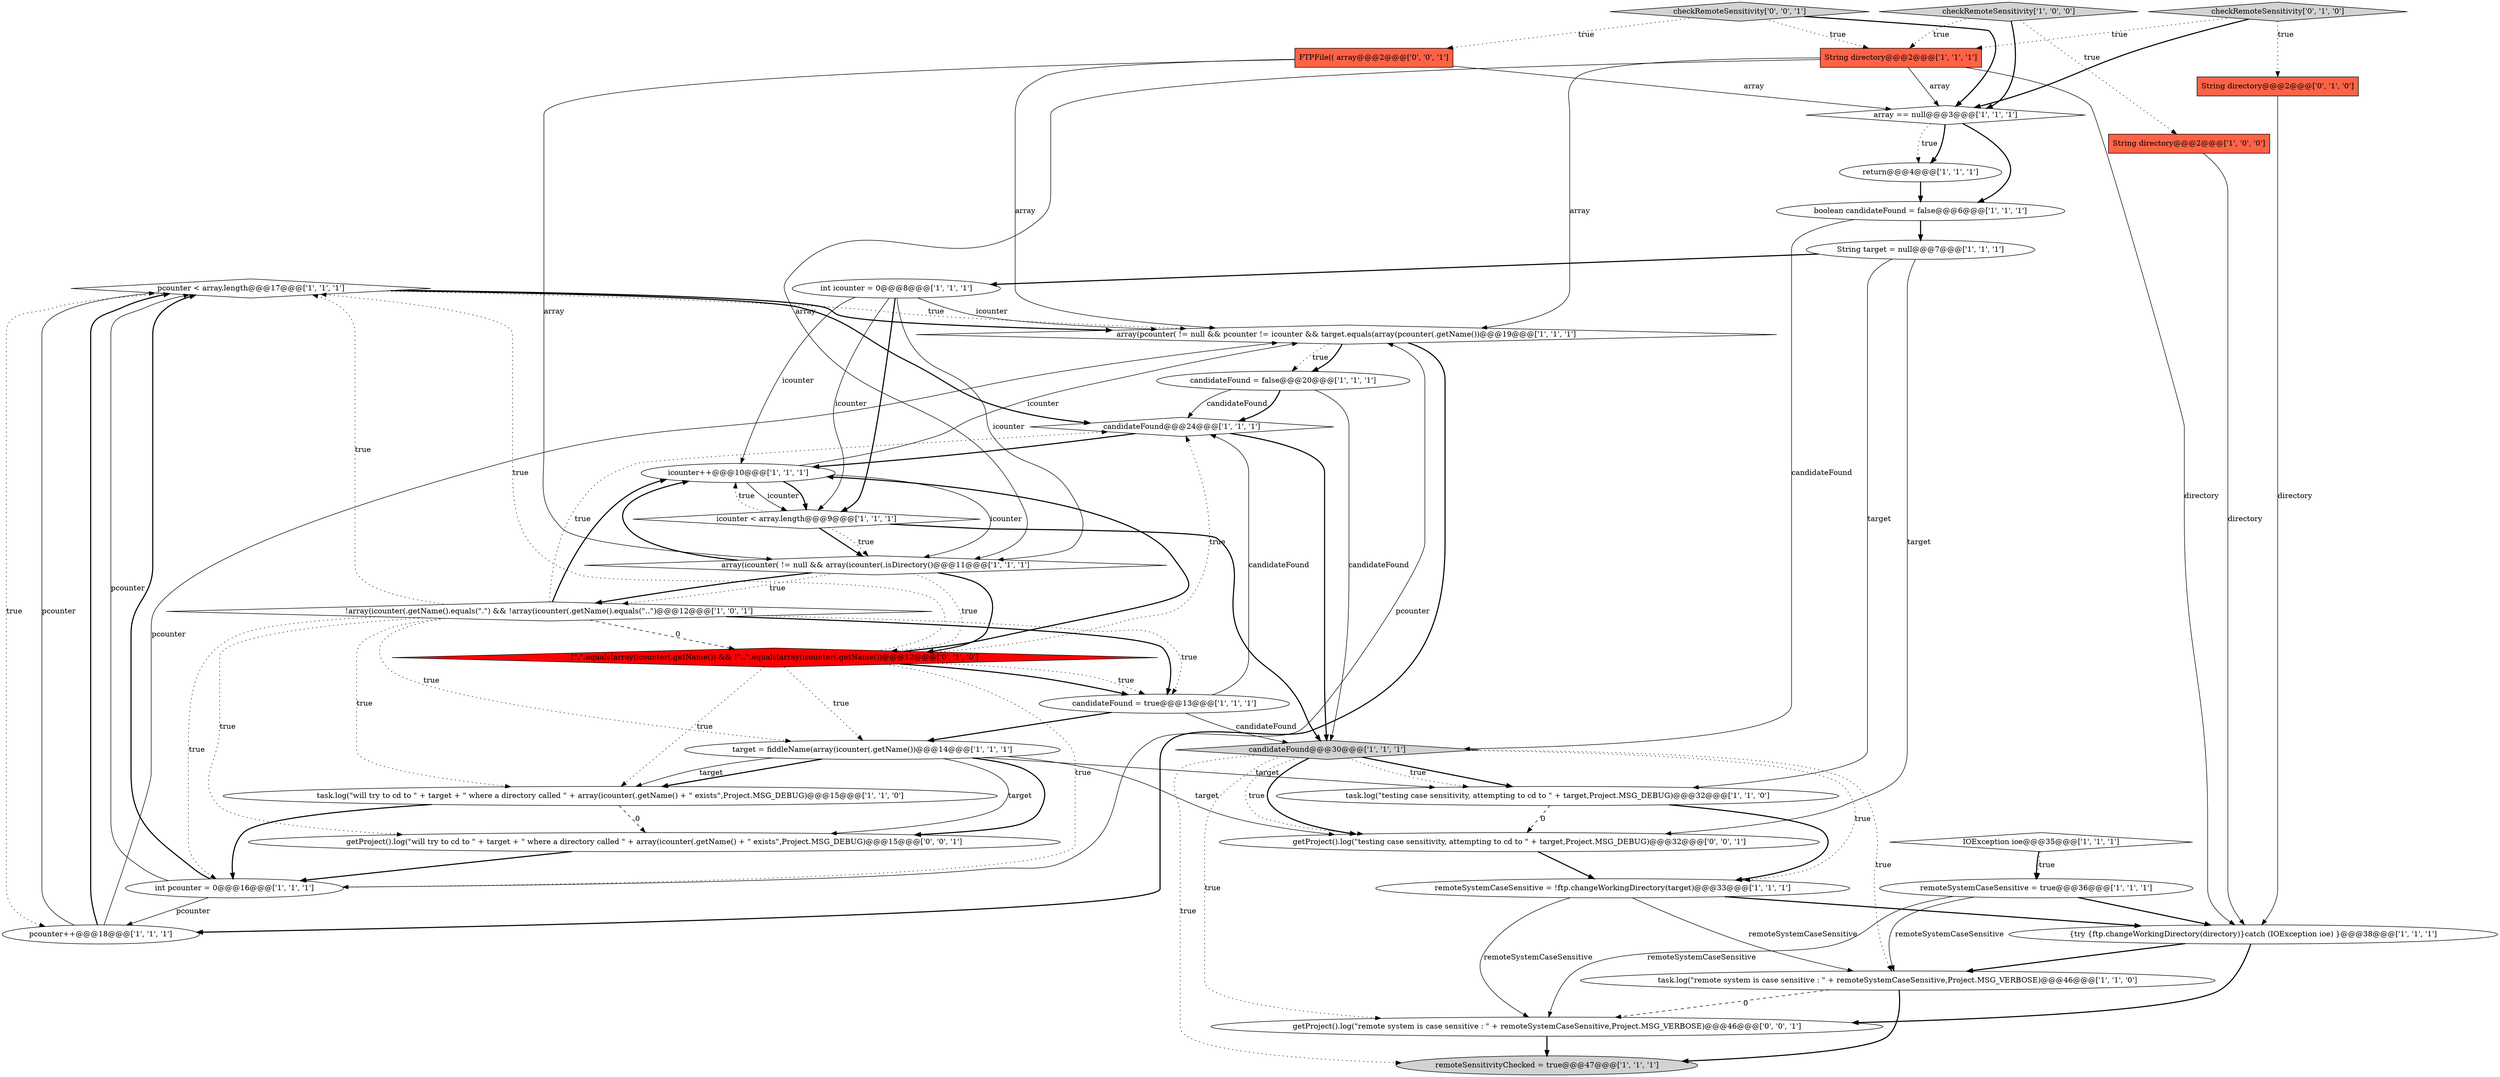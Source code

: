 digraph {
11 [style = filled, label = "pcounter < array.length@@@17@@@['1', '1', '1']", fillcolor = white, shape = diamond image = "AAA0AAABBB1BBB"];
25 [style = filled, label = "remoteSensitivityChecked = true@@@47@@@['1', '1', '1']", fillcolor = lightgray, shape = ellipse image = "AAA0AAABBB1BBB"];
14 [style = filled, label = "int icounter = 0@@@8@@@['1', '1', '1']", fillcolor = white, shape = ellipse image = "AAA0AAABBB1BBB"];
35 [style = filled, label = "getProject().log(\"remote system is case sensitive : \" + remoteSystemCaseSensitive,Project.MSG_VERBOSE)@@@46@@@['0', '0', '1']", fillcolor = white, shape = ellipse image = "AAA0AAABBB3BBB"];
30 [style = filled, label = "String directory@@@2@@@['0', '1', '0']", fillcolor = tomato, shape = box image = "AAA0AAABBB2BBB"];
33 [style = filled, label = "getProject().log(\"testing case sensitivity, attempting to cd to \" + target,Project.MSG_DEBUG)@@@32@@@['0', '0', '1']", fillcolor = white, shape = ellipse image = "AAA0AAABBB3BBB"];
28 [style = filled, label = "array(icounter( != null && array(icounter(.isDirectory()@@@11@@@['1', '1', '1']", fillcolor = white, shape = diamond image = "AAA0AAABBB1BBB"];
6 [style = filled, label = "String directory@@@2@@@['1', '1', '1']", fillcolor = tomato, shape = box image = "AAA0AAABBB1BBB"];
31 [style = filled, label = "!\".\".equals(array(icounter(.getName()) && !\"..\".equals(array(icounter(.getName())@@@12@@@['0', '1', '0']", fillcolor = red, shape = diamond image = "AAA1AAABBB2BBB"];
8 [style = filled, label = "boolean candidateFound = false@@@6@@@['1', '1', '1']", fillcolor = white, shape = ellipse image = "AAA0AAABBB1BBB"];
12 [style = filled, label = "candidateFound = false@@@20@@@['1', '1', '1']", fillcolor = white, shape = ellipse image = "AAA0AAABBB1BBB"];
19 [style = filled, label = "candidateFound = true@@@13@@@['1', '1', '1']", fillcolor = white, shape = ellipse image = "AAA0AAABBB1BBB"];
9 [style = filled, label = "task.log(\"remote system is case sensitive : \" + remoteSystemCaseSensitive,Project.MSG_VERBOSE)@@@46@@@['1', '1', '0']", fillcolor = white, shape = ellipse image = "AAA0AAABBB1BBB"];
23 [style = filled, label = "remoteSystemCaseSensitive = true@@@36@@@['1', '1', '1']", fillcolor = white, shape = ellipse image = "AAA0AAABBB1BBB"];
21 [style = filled, label = "task.log(\"testing case sensitivity, attempting to cd to \" + target,Project.MSG_DEBUG)@@@32@@@['1', '1', '0']", fillcolor = white, shape = ellipse image = "AAA0AAABBB1BBB"];
27 [style = filled, label = "{try {ftp.changeWorkingDirectory(directory)}catch (IOException ioe) }@@@38@@@['1', '1', '1']", fillcolor = white, shape = ellipse image = "AAA0AAABBB1BBB"];
22 [style = filled, label = "int pcounter = 0@@@16@@@['1', '1', '1']", fillcolor = white, shape = ellipse image = "AAA0AAABBB1BBB"];
29 [style = filled, label = "checkRemoteSensitivity['0', '1', '0']", fillcolor = lightgray, shape = diamond image = "AAA0AAABBB2BBB"];
17 [style = filled, label = "remoteSystemCaseSensitive = !ftp.changeWorkingDirectory(target)@@@33@@@['1', '1', '1']", fillcolor = white, shape = ellipse image = "AAA0AAABBB1BBB"];
15 [style = filled, label = "icounter++@@@10@@@['1', '1', '1']", fillcolor = white, shape = ellipse image = "AAA0AAABBB1BBB"];
4 [style = filled, label = "return@@@4@@@['1', '1', '1']", fillcolor = white, shape = ellipse image = "AAA0AAABBB1BBB"];
13 [style = filled, label = "checkRemoteSensitivity['1', '0', '0']", fillcolor = lightgray, shape = diamond image = "AAA0AAABBB1BBB"];
7 [style = filled, label = "array(pcounter( != null && pcounter != icounter && target.equals(array(pcounter(.getName())@@@19@@@['1', '1', '1']", fillcolor = white, shape = diamond image = "AAA0AAABBB1BBB"];
1 [style = filled, label = "IOException ioe@@@35@@@['1', '1', '1']", fillcolor = white, shape = diamond image = "AAA0AAABBB1BBB"];
18 [style = filled, label = "pcounter++@@@18@@@['1', '1', '1']", fillcolor = white, shape = ellipse image = "AAA0AAABBB1BBB"];
34 [style = filled, label = "FTPFile(( array@@@2@@@['0', '0', '1']", fillcolor = tomato, shape = box image = "AAA0AAABBB3BBB"];
36 [style = filled, label = "checkRemoteSensitivity['0', '0', '1']", fillcolor = lightgray, shape = diamond image = "AAA0AAABBB3BBB"];
10 [style = filled, label = "candidateFound@@@30@@@['1', '1', '1']", fillcolor = lightgray, shape = diamond image = "AAA0AAABBB1BBB"];
26 [style = filled, label = "candidateFound@@@24@@@['1', '1', '1']", fillcolor = white, shape = diamond image = "AAA0AAABBB1BBB"];
32 [style = filled, label = "getProject().log(\"will try to cd to \" + target + \" where a directory called \" + array(icounter(.getName() + \" exists\",Project.MSG_DEBUG)@@@15@@@['0', '0', '1']", fillcolor = white, shape = ellipse image = "AAA0AAABBB3BBB"];
20 [style = filled, label = "String target = null@@@7@@@['1', '1', '1']", fillcolor = white, shape = ellipse image = "AAA0AAABBB1BBB"];
0 [style = filled, label = "task.log(\"will try to cd to \" + target + \" where a directory called \" + array(icounter(.getName() + \" exists\",Project.MSG_DEBUG)@@@15@@@['1', '1', '0']", fillcolor = white, shape = ellipse image = "AAA0AAABBB1BBB"];
2 [style = filled, label = "icounter < array.length@@@9@@@['1', '1', '1']", fillcolor = white, shape = diamond image = "AAA0AAABBB1BBB"];
24 [style = filled, label = "target = fiddleName(array(icounter(.getName())@@@14@@@['1', '1', '1']", fillcolor = white, shape = ellipse image = "AAA0AAABBB1BBB"];
16 [style = filled, label = "!array(icounter(.getName().equals(\".\") && !array(icounter(.getName().equals(\"..\")@@@12@@@['1', '0', '1']", fillcolor = white, shape = diamond image = "AAA0AAABBB1BBB"];
5 [style = filled, label = "array == null@@@3@@@['1', '1', '1']", fillcolor = white, shape = diamond image = "AAA0AAABBB1BBB"];
3 [style = filled, label = "String directory@@@2@@@['1', '0', '0']", fillcolor = tomato, shape = box image = "AAA0AAABBB1BBB"];
36->6 [style = dotted, label="true"];
32->22 [style = bold, label=""];
20->21 [style = solid, label="target"];
29->5 [style = bold, label=""];
16->31 [style = dashed, label="0"];
26->10 [style = bold, label=""];
14->28 [style = solid, label="icounter"];
27->9 [style = bold, label=""];
24->32 [style = bold, label=""];
34->7 [style = solid, label="array"];
2->15 [style = dotted, label="true"];
15->28 [style = solid, label="icounter"];
28->16 [style = dotted, label="true"];
14->15 [style = solid, label="icounter"];
6->27 [style = solid, label="directory"];
6->7 [style = solid, label="array"];
8->10 [style = solid, label="candidateFound"];
1->23 [style = bold, label=""];
18->11 [style = solid, label="pcounter"];
19->24 [style = bold, label=""];
12->26 [style = solid, label="candidateFound"];
22->11 [style = solid, label="pcounter"];
8->20 [style = bold, label=""];
19->26 [style = solid, label="candidateFound"];
34->28 [style = solid, label="array"];
26->15 [style = bold, label=""];
19->10 [style = solid, label="candidateFound"];
34->5 [style = solid, label="array"];
16->32 [style = dotted, label="true"];
4->8 [style = bold, label=""];
1->23 [style = dotted, label="true"];
22->18 [style = solid, label="pcounter"];
17->27 [style = bold, label=""];
2->28 [style = bold, label=""];
24->33 [style = solid, label="target"];
24->32 [style = solid, label="target"];
31->19 [style = dotted, label="true"];
11->7 [style = dotted, label="true"];
13->6 [style = dotted, label="true"];
31->22 [style = dotted, label="true"];
13->3 [style = dotted, label="true"];
24->0 [style = bold, label=""];
22->7 [style = solid, label="pcounter"];
18->11 [style = bold, label=""];
23->35 [style = solid, label="remoteSystemCaseSensitive"];
20->14 [style = bold, label=""];
6->5 [style = solid, label="array"];
10->21 [style = bold, label=""];
31->11 [style = dotted, label="true"];
16->19 [style = bold, label=""];
2->28 [style = dotted, label="true"];
5->4 [style = dotted, label="true"];
7->12 [style = dotted, label="true"];
3->27 [style = solid, label="directory"];
12->10 [style = solid, label="candidateFound"];
10->25 [style = dotted, label="true"];
17->35 [style = solid, label="remoteSystemCaseSensitive"];
13->5 [style = bold, label=""];
24->21 [style = solid, label="target"];
20->33 [style = solid, label="target"];
16->11 [style = dotted, label="true"];
22->11 [style = bold, label=""];
16->24 [style = dotted, label="true"];
11->26 [style = bold, label=""];
29->6 [style = dotted, label="true"];
28->31 [style = bold, label=""];
30->27 [style = solid, label="directory"];
6->28 [style = solid, label="array"];
23->9 [style = solid, label="remoteSystemCaseSensitive"];
10->9 [style = dotted, label="true"];
2->10 [style = bold, label=""];
31->0 [style = dotted, label="true"];
10->35 [style = dotted, label="true"];
27->35 [style = bold, label=""];
10->17 [style = dotted, label="true"];
35->25 [style = bold, label=""];
9->35 [style = dashed, label="0"];
15->2 [style = solid, label="icounter"];
5->4 [style = bold, label=""];
7->18 [style = bold, label=""];
36->5 [style = bold, label=""];
14->2 [style = bold, label=""];
10->33 [style = bold, label=""];
14->2 [style = solid, label="icounter"];
17->9 [style = solid, label="remoteSystemCaseSensitive"];
31->19 [style = bold, label=""];
33->17 [style = bold, label=""];
16->19 [style = dotted, label="true"];
16->15 [style = bold, label=""];
5->8 [style = bold, label=""];
28->31 [style = dotted, label="true"];
15->2 [style = bold, label=""];
28->15 [style = bold, label=""];
23->27 [style = bold, label=""];
7->12 [style = bold, label=""];
0->32 [style = dashed, label="0"];
12->26 [style = bold, label=""];
16->22 [style = dotted, label="true"];
11->18 [style = dotted, label="true"];
10->33 [style = dotted, label="true"];
28->16 [style = bold, label=""];
31->15 [style = bold, label=""];
15->7 [style = solid, label="icounter"];
16->26 [style = dotted, label="true"];
18->7 [style = solid, label="pcounter"];
16->0 [style = dotted, label="true"];
31->26 [style = dotted, label="true"];
21->33 [style = dashed, label="0"];
0->22 [style = bold, label=""];
9->25 [style = bold, label=""];
29->30 [style = dotted, label="true"];
31->24 [style = dotted, label="true"];
24->0 [style = solid, label="target"];
10->21 [style = dotted, label="true"];
36->34 [style = dotted, label="true"];
21->17 [style = bold, label=""];
11->7 [style = bold, label=""];
14->7 [style = solid, label="icounter"];
}
